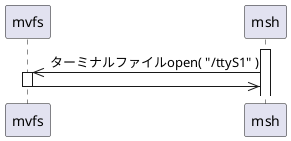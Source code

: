 @startuml

participant mvfs
participant msh

activate msh

mvfs <<- msh: ターミナルファイルopen( "/ttyS1" )
activate mvfs
mvfs ->> msh:
deactivate mvfs

@enduml
